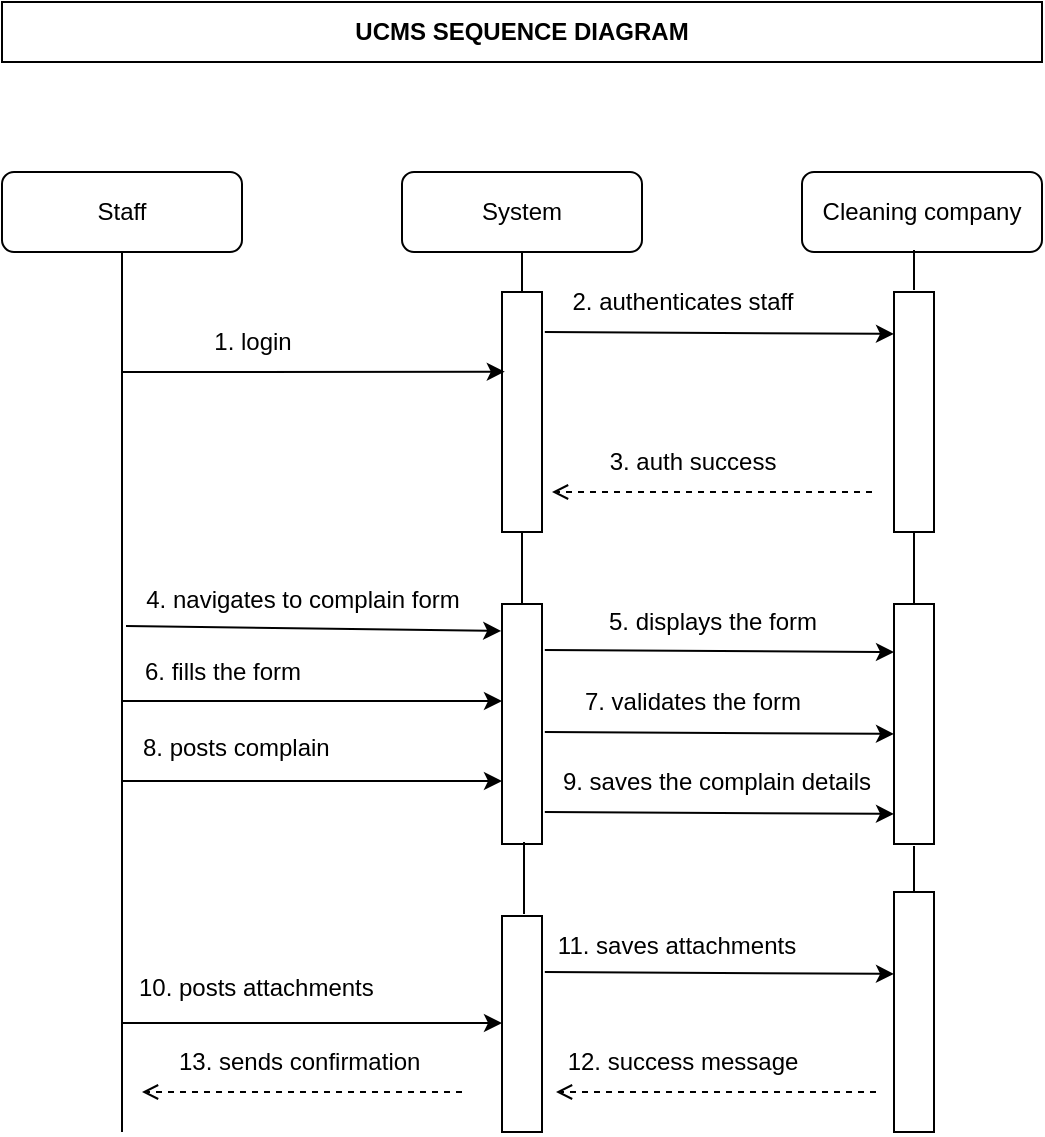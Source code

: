 <mxfile version="20.8.16" type="device"><diagram name="Page-1" id="DKVTlLFHp_MgXBvTAqcB"><mxGraphModel dx="1222" dy="614" grid="1" gridSize="10" guides="1" tooltips="1" connect="1" arrows="1" fold="1" page="1" pageScale="1" pageWidth="1169" pageHeight="827" math="0" shadow="0"><root><mxCell id="0"/><mxCell id="1" parent="0"/><mxCell id="ll74pR-eIUb_RWn5LZTI-2" value="Staff" style="rounded=1;whiteSpace=wrap;html=1;movable=0;resizable=0;rotatable=0;deletable=0;editable=0;connectable=0;" parent="1" vertex="1"><mxGeometry x="320" y="117" width="120" height="40" as="geometry"/></mxCell><mxCell id="ll74pR-eIUb_RWn5LZTI-3" value="Cleaning company" style="rounded=1;whiteSpace=wrap;html=1;movable=0;resizable=0;rotatable=0;deletable=0;editable=0;connectable=0;" parent="1" vertex="1"><mxGeometry x="720" y="117" width="120" height="40" as="geometry"/></mxCell><mxCell id="ll74pR-eIUb_RWn5LZTI-4" value="System" style="rounded=1;whiteSpace=wrap;html=1;movable=0;resizable=0;rotatable=0;deletable=0;editable=0;connectable=0;" parent="1" vertex="1"><mxGeometry x="520" y="117" width="120" height="40" as="geometry"/></mxCell><mxCell id="ll74pR-eIUb_RWn5LZTI-5" value="" style="endArrow=none;html=1;rounded=0;movable=0;resizable=0;rotatable=0;deletable=0;editable=0;connectable=0;" parent="1" edge="1"><mxGeometry width="50" height="50" relative="1" as="geometry"><mxPoint x="380" y="597" as="sourcePoint"/><mxPoint x="380" y="157" as="targetPoint"/></mxGeometry></mxCell><mxCell id="ll74pR-eIUb_RWn5LZTI-6" value="" style="rounded=0;whiteSpace=wrap;html=1;direction=south;movable=0;resizable=0;rotatable=0;deletable=0;editable=0;connectable=0;" parent="1" vertex="1"><mxGeometry x="570" y="177" width="20" height="120" as="geometry"/></mxCell><mxCell id="ll74pR-eIUb_RWn5LZTI-7" value="" style="rounded=0;whiteSpace=wrap;html=1;direction=south;movable=0;resizable=0;rotatable=0;deletable=0;editable=0;connectable=0;" parent="1" vertex="1"><mxGeometry x="570" y="333" width="20" height="120" as="geometry"/></mxCell><mxCell id="ll74pR-eIUb_RWn5LZTI-8" value="" style="rounded=0;whiteSpace=wrap;html=1;direction=south;movable=0;resizable=0;rotatable=0;deletable=0;editable=0;connectable=0;" parent="1" vertex="1"><mxGeometry x="570" y="489" width="20" height="108" as="geometry"/></mxCell><mxCell id="ll74pR-eIUb_RWn5LZTI-9" value="" style="endArrow=none;html=1;rounded=0;entryX=1;entryY=0.5;entryDx=0;entryDy=0;movable=0;resizable=0;rotatable=0;deletable=0;editable=0;connectable=0;" parent="1" target="ll74pR-eIUb_RWn5LZTI-6" edge="1"><mxGeometry width="50" height="50" relative="1" as="geometry"><mxPoint x="580" y="333" as="sourcePoint"/><mxPoint x="600" y="317" as="targetPoint"/></mxGeometry></mxCell><mxCell id="ll74pR-eIUb_RWn5LZTI-10" value="" style="endArrow=none;html=1;rounded=0;entryX=1;entryY=0.5;entryDx=0;entryDy=0;movable=0;resizable=0;rotatable=0;deletable=0;editable=0;connectable=0;" parent="1" edge="1"><mxGeometry width="50" height="50" relative="1" as="geometry"><mxPoint x="581" y="488" as="sourcePoint"/><mxPoint x="581" y="452" as="targetPoint"/></mxGeometry></mxCell><mxCell id="ll74pR-eIUb_RWn5LZTI-11" value="" style="endArrow=none;html=1;rounded=0;entryX=0.5;entryY=1;entryDx=0;entryDy=0;movable=0;resizable=0;rotatable=0;deletable=0;editable=0;connectable=0;" parent="1" target="ll74pR-eIUb_RWn5LZTI-4" edge="1"><mxGeometry width="50" height="50" relative="1" as="geometry"><mxPoint x="580" y="177" as="sourcePoint"/><mxPoint x="590" y="246" as="targetPoint"/></mxGeometry></mxCell><mxCell id="ll74pR-eIUb_RWn5LZTI-12" value="" style="endArrow=classic;html=1;rounded=0;entryX=0.332;entryY=1.08;entryDx=0;entryDy=0;entryPerimeter=0;movable=0;resizable=0;rotatable=0;deletable=0;editable=0;connectable=0;" parent="1" edge="1"><mxGeometry width="50" height="50" relative="1" as="geometry"><mxPoint x="380" y="217" as="sourcePoint"/><mxPoint x="571.4" y="216.84" as="targetPoint"/></mxGeometry></mxCell><mxCell id="ll74pR-eIUb_RWn5LZTI-13" value="1. login" style="text;html=1;align=center;verticalAlign=middle;resizable=0;points=[];autosize=1;strokeColor=none;fillColor=none;movable=0;rotatable=0;deletable=0;editable=0;connectable=0;" parent="1" vertex="1"><mxGeometry x="415" y="187" width="60" height="30" as="geometry"/></mxCell><mxCell id="ll74pR-eIUb_RWn5LZTI-14" value="" style="rounded=0;whiteSpace=wrap;html=1;direction=south;movable=0;resizable=0;rotatable=0;deletable=0;editable=0;connectable=0;" parent="1" vertex="1"><mxGeometry x="766" y="177" width="20" height="120" as="geometry"/></mxCell><mxCell id="ll74pR-eIUb_RWn5LZTI-15" value="" style="rounded=0;whiteSpace=wrap;html=1;direction=south;movable=0;resizable=0;rotatable=0;deletable=0;editable=0;connectable=0;" parent="1" vertex="1"><mxGeometry x="766" y="333" width="20" height="120" as="geometry"/></mxCell><mxCell id="ll74pR-eIUb_RWn5LZTI-16" value="" style="rounded=0;whiteSpace=wrap;html=1;direction=south;movable=0;resizable=0;rotatable=0;deletable=0;editable=0;connectable=0;" parent="1" vertex="1"><mxGeometry x="766" y="477" width="20" height="120" as="geometry"/></mxCell><mxCell id="ll74pR-eIUb_RWn5LZTI-20" value="" style="endArrow=none;html=1;rounded=0;movable=0;resizable=0;rotatable=0;deletable=0;editable=0;connectable=0;" parent="1" edge="1"><mxGeometry width="50" height="50" relative="1" as="geometry"><mxPoint x="776" y="477" as="sourcePoint"/><mxPoint x="776" y="454" as="targetPoint"/></mxGeometry></mxCell><mxCell id="ll74pR-eIUb_RWn5LZTI-21" value="" style="endArrow=none;html=1;rounded=0;exitX=0;exitY=0.5;exitDx=0;exitDy=0;entryX=1;entryY=0.5;entryDx=0;entryDy=0;movable=0;resizable=0;rotatable=0;deletable=0;editable=0;connectable=0;" parent="1" source="ll74pR-eIUb_RWn5LZTI-15" target="ll74pR-eIUb_RWn5LZTI-14" edge="1"><mxGeometry width="50" height="50" relative="1" as="geometry"><mxPoint x="601" y="508" as="sourcePoint"/><mxPoint x="790" y="217" as="targetPoint"/></mxGeometry></mxCell><mxCell id="ll74pR-eIUb_RWn5LZTI-23" value="" style="endArrow=none;html=1;rounded=0;entryX=0.5;entryY=1;entryDx=0;entryDy=0;movable=0;resizable=0;rotatable=0;deletable=0;editable=0;connectable=0;" parent="1" edge="1"><mxGeometry width="50" height="50" relative="1" as="geometry"><mxPoint x="776" y="176" as="sourcePoint"/><mxPoint x="776" y="156" as="targetPoint"/></mxGeometry></mxCell><mxCell id="ll74pR-eIUb_RWn5LZTI-24" value="" style="endArrow=classic;html=1;rounded=0;exitX=0.192;exitY=-0.12;exitDx=0;exitDy=0;exitPerimeter=0;movable=0;resizable=0;rotatable=0;deletable=0;editable=0;connectable=0;" parent="1" edge="1"><mxGeometry width="50" height="50" relative="1" as="geometry"><mxPoint x="591.4" y="356.04" as="sourcePoint"/><mxPoint x="766" y="357" as="targetPoint"/></mxGeometry></mxCell><mxCell id="ll74pR-eIUb_RWn5LZTI-25" value="" style="endArrow=classic;html=1;rounded=0;exitX=0.192;exitY=-0.12;exitDx=0;exitDy=0;exitPerimeter=0;movable=0;resizable=0;rotatable=0;deletable=0;editable=0;connectable=0;" parent="1" edge="1"><mxGeometry width="50" height="50" relative="1" as="geometry"><mxPoint x="591.4" y="397.0" as="sourcePoint"/><mxPoint x="766" y="397.96" as="targetPoint"/></mxGeometry></mxCell><mxCell id="ll74pR-eIUb_RWn5LZTI-26" value="" style="endArrow=classic;html=1;rounded=0;exitX=0.192;exitY=-0.12;exitDx=0;exitDy=0;exitPerimeter=0;movable=0;resizable=0;rotatable=0;deletable=0;editable=0;connectable=0;" parent="1" edge="1"><mxGeometry width="50" height="50" relative="1" as="geometry"><mxPoint x="591.4" y="437.0" as="sourcePoint"/><mxPoint x="766" y="437.96" as="targetPoint"/></mxGeometry></mxCell><mxCell id="ll74pR-eIUb_RWn5LZTI-27" value="" style="endArrow=classic;html=1;rounded=0;exitX=0.192;exitY=-0.12;exitDx=0;exitDy=0;exitPerimeter=0;movable=0;resizable=0;rotatable=0;deletable=0;editable=0;connectable=0;" parent="1" edge="1"><mxGeometry width="50" height="50" relative="1" as="geometry"><mxPoint x="591.4" y="197.0" as="sourcePoint"/><mxPoint x="766" y="197.96" as="targetPoint"/></mxGeometry></mxCell><mxCell id="ll74pR-eIUb_RWn5LZTI-28" value="" style="endArrow=classic;html=1;rounded=0;exitX=0.192;exitY=-0.12;exitDx=0;exitDy=0;exitPerimeter=0;movable=0;resizable=0;rotatable=0;deletable=0;editable=0;connectable=0;" parent="1" edge="1"><mxGeometry width="50" height="50" relative="1" as="geometry"><mxPoint x="591.4" y="517" as="sourcePoint"/><mxPoint x="766" y="517.96" as="targetPoint"/></mxGeometry></mxCell><mxCell id="ll74pR-eIUb_RWn5LZTI-29" value="" style="endArrow=classic;html=1;rounded=0;entryX=0.312;entryY=1.12;entryDx=0;entryDy=0;entryPerimeter=0;movable=0;resizable=0;rotatable=0;deletable=0;editable=0;connectable=0;" parent="1" edge="1"><mxGeometry width="50" height="50" relative="1" as="geometry"><mxPoint x="382" y="344" as="sourcePoint"/><mxPoint x="569.6" y="346.44" as="targetPoint"/></mxGeometry></mxCell><mxCell id="ll74pR-eIUb_RWn5LZTI-30" value="" style="endArrow=classic;html=1;rounded=0;entryX=0.75;entryY=1;entryDx=0;entryDy=0;movable=0;resizable=0;rotatable=0;deletable=0;editable=0;connectable=0;" parent="1" edge="1"><mxGeometry width="50" height="50" relative="1" as="geometry"><mxPoint x="380" y="381.5" as="sourcePoint"/><mxPoint x="570" y="381.5" as="targetPoint"/><Array as="points"><mxPoint x="450" y="381.5"/></Array></mxGeometry></mxCell><mxCell id="ll74pR-eIUb_RWn5LZTI-31" value="2. authenticates staff" style="text;html=1;align=center;verticalAlign=middle;resizable=0;points=[];autosize=1;strokeColor=none;fillColor=none;movable=0;rotatable=0;deletable=0;editable=0;connectable=0;" parent="1" vertex="1"><mxGeometry x="595" y="167" width="130" height="30" as="geometry"/></mxCell><mxCell id="ll74pR-eIUb_RWn5LZTI-32" value="4. navigates to complain form" style="text;html=1;align=center;verticalAlign=middle;resizable=0;points=[];autosize=1;strokeColor=none;fillColor=none;movable=0;rotatable=0;deletable=0;editable=0;connectable=0;" parent="1" vertex="1"><mxGeometry x="380" y="316" width="180" height="30" as="geometry"/></mxCell><mxCell id="ll74pR-eIUb_RWn5LZTI-33" value="5. displays the form" style="text;html=1;align=center;verticalAlign=middle;resizable=0;points=[];autosize=1;strokeColor=none;fillColor=none;movable=0;rotatable=0;deletable=0;editable=0;connectable=0;" parent="1" vertex="1"><mxGeometry x="610" y="327" width="130" height="30" as="geometry"/></mxCell><mxCell id="ll74pR-eIUb_RWn5LZTI-34" value="6. fills the form" style="text;html=1;align=center;verticalAlign=middle;resizable=0;points=[];autosize=1;strokeColor=none;fillColor=none;movable=0;rotatable=0;deletable=0;editable=0;connectable=0;" parent="1" vertex="1"><mxGeometry x="380" y="352" width="100" height="30" as="geometry"/></mxCell><mxCell id="ll74pR-eIUb_RWn5LZTI-35" value="7. validates the form" style="text;html=1;align=center;verticalAlign=middle;resizable=0;points=[];autosize=1;strokeColor=none;fillColor=none;movable=0;rotatable=0;deletable=0;editable=0;connectable=0;" parent="1" vertex="1"><mxGeometry x="600" y="367" width="130" height="30" as="geometry"/></mxCell><mxCell id="ll74pR-eIUb_RWn5LZTI-37" value="9. saves the complain details" style="text;html=1;align=center;verticalAlign=middle;resizable=0;points=[];autosize=1;strokeColor=none;fillColor=none;movable=0;rotatable=0;deletable=0;editable=0;connectable=0;" parent="1" vertex="1"><mxGeometry x="587" y="407" width="180" height="30" as="geometry"/></mxCell><mxCell id="ll74pR-eIUb_RWn5LZTI-38" value="11. saves attachments" style="text;html=1;align=center;verticalAlign=middle;resizable=0;points=[];autosize=1;strokeColor=none;fillColor=none;movable=0;rotatable=0;deletable=0;editable=0;connectable=0;" parent="1" vertex="1"><mxGeometry x="587" y="489" width="140" height="30" as="geometry"/></mxCell><mxCell id="ll74pR-eIUb_RWn5LZTI-43" value="" style="html=1;verticalAlign=bottom;labelBackgroundColor=none;endArrow=open;endFill=0;dashed=1;rounded=0;movable=0;resizable=0;rotatable=0;deletable=0;editable=0;connectable=0;" parent="1" edge="1"><mxGeometry width="160" relative="1" as="geometry"><mxPoint x="755" y="277" as="sourcePoint"/><mxPoint x="595" y="277" as="targetPoint"/></mxGeometry></mxCell><mxCell id="ll74pR-eIUb_RWn5LZTI-44" value="3. auth success" style="text;html=1;align=center;verticalAlign=middle;resizable=0;points=[];autosize=1;strokeColor=none;fillColor=none;movable=0;rotatable=0;deletable=0;editable=0;connectable=0;" parent="1" vertex="1"><mxGeometry x="610" y="247" width="110" height="30" as="geometry"/></mxCell><mxCell id="ll74pR-eIUb_RWn5LZTI-45" value="" style="html=1;verticalAlign=bottom;labelBackgroundColor=none;endArrow=open;endFill=0;dashed=1;rounded=0;movable=0;resizable=0;rotatable=0;deletable=0;editable=0;connectable=0;" parent="1" edge="1"><mxGeometry width="160" relative="1" as="geometry"><mxPoint x="757" y="577" as="sourcePoint"/><mxPoint x="597" y="577" as="targetPoint"/></mxGeometry></mxCell><mxCell id="ll74pR-eIUb_RWn5LZTI-46" value="12. success message" style="text;html=1;align=center;verticalAlign=middle;resizable=0;points=[];autosize=1;strokeColor=none;fillColor=none;movable=0;rotatable=0;deletable=0;editable=0;connectable=0;" parent="1" vertex="1"><mxGeometry x="590" y="547" width="140" height="30" as="geometry"/></mxCell><mxCell id="ll74pR-eIUb_RWn5LZTI-48" value="" style="html=1;verticalAlign=bottom;labelBackgroundColor=none;endArrow=open;endFill=0;dashed=1;rounded=0;movable=0;resizable=0;rotatable=0;deletable=0;editable=0;connectable=0;" parent="1" edge="1"><mxGeometry width="160" relative="1" as="geometry"><mxPoint x="550" y="577" as="sourcePoint"/><mxPoint x="390" y="577" as="targetPoint"/></mxGeometry></mxCell><mxCell id="ll74pR-eIUb_RWn5LZTI-49" value="13. sends confirmation&amp;nbsp;" style="text;html=1;align=center;verticalAlign=middle;resizable=0;points=[];autosize=1;strokeColor=none;fillColor=none;movable=0;rotatable=0;deletable=0;editable=0;connectable=0;" parent="1" vertex="1"><mxGeometry x="395" y="547" width="150" height="30" as="geometry"/></mxCell><mxCell id="ll74pR-eIUb_RWn5LZTI-50" value="&lt;b&gt;UCMS SEQUENCE DIAGRAM&lt;/b&gt;" style="rounded=0;whiteSpace=wrap;html=1;movable=0;resizable=0;rotatable=0;deletable=0;editable=0;connectable=0;" parent="1" vertex="1"><mxGeometry x="320" y="32" width="520" height="30" as="geometry"/></mxCell><mxCell id="L0V8B564ZgIS2R6WJusV-1" value="" style="endArrow=classic;html=1;rounded=0;entryX=0.75;entryY=1;entryDx=0;entryDy=0;movable=0;resizable=0;rotatable=0;deletable=0;editable=0;connectable=0;" edge="1" parent="1"><mxGeometry width="50" height="50" relative="1" as="geometry"><mxPoint x="380" y="421.5" as="sourcePoint"/><mxPoint x="570" y="421.5" as="targetPoint"/></mxGeometry></mxCell><mxCell id="L0V8B564ZgIS2R6WJusV-2" value="&amp;nbsp; &amp;nbsp; 8. posts complain" style="text;html=1;align=center;verticalAlign=middle;resizable=0;points=[];autosize=1;strokeColor=none;fillColor=none;movable=0;rotatable=0;deletable=0;editable=0;connectable=0;" vertex="1" parent="1"><mxGeometry x="365" y="390" width="130" height="30" as="geometry"/></mxCell><mxCell id="L0V8B564ZgIS2R6WJusV-3" value="" style="endArrow=classic;html=1;rounded=0;entryX=0.75;entryY=1;entryDx=0;entryDy=0;movable=0;resizable=0;rotatable=0;deletable=0;editable=0;connectable=0;" edge="1" parent="1"><mxGeometry width="50" height="50" relative="1" as="geometry"><mxPoint x="380" y="542.5" as="sourcePoint"/><mxPoint x="570" y="542.5" as="targetPoint"/></mxGeometry></mxCell><mxCell id="L0V8B564ZgIS2R6WJusV-4" value="&amp;nbsp; &amp;nbsp; 10. posts attachments" style="text;html=1;align=center;verticalAlign=middle;resizable=0;points=[];autosize=1;strokeColor=none;fillColor=none;movable=0;rotatable=0;deletable=0;editable=0;connectable=0;" vertex="1" parent="1"><mxGeometry x="365" y="510" width="150" height="30" as="geometry"/></mxCell></root></mxGraphModel></diagram></mxfile>